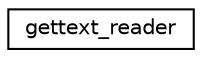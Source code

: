digraph G
{
  edge [fontname="Helvetica",fontsize="10",labelfontname="Helvetica",labelfontsize="10"];
  node [fontname="Helvetica",fontsize="10",shape=record];
  rankdir="LR";
  Node1 [label="gettext_reader",height=0.2,width=0.4,color="black", fillcolor="white", style="filled",URL="$classgettext__reader.html",tooltip="Provides a simple gettext replacement that works independently from the system&#39;s gettext abilities..."];
}
